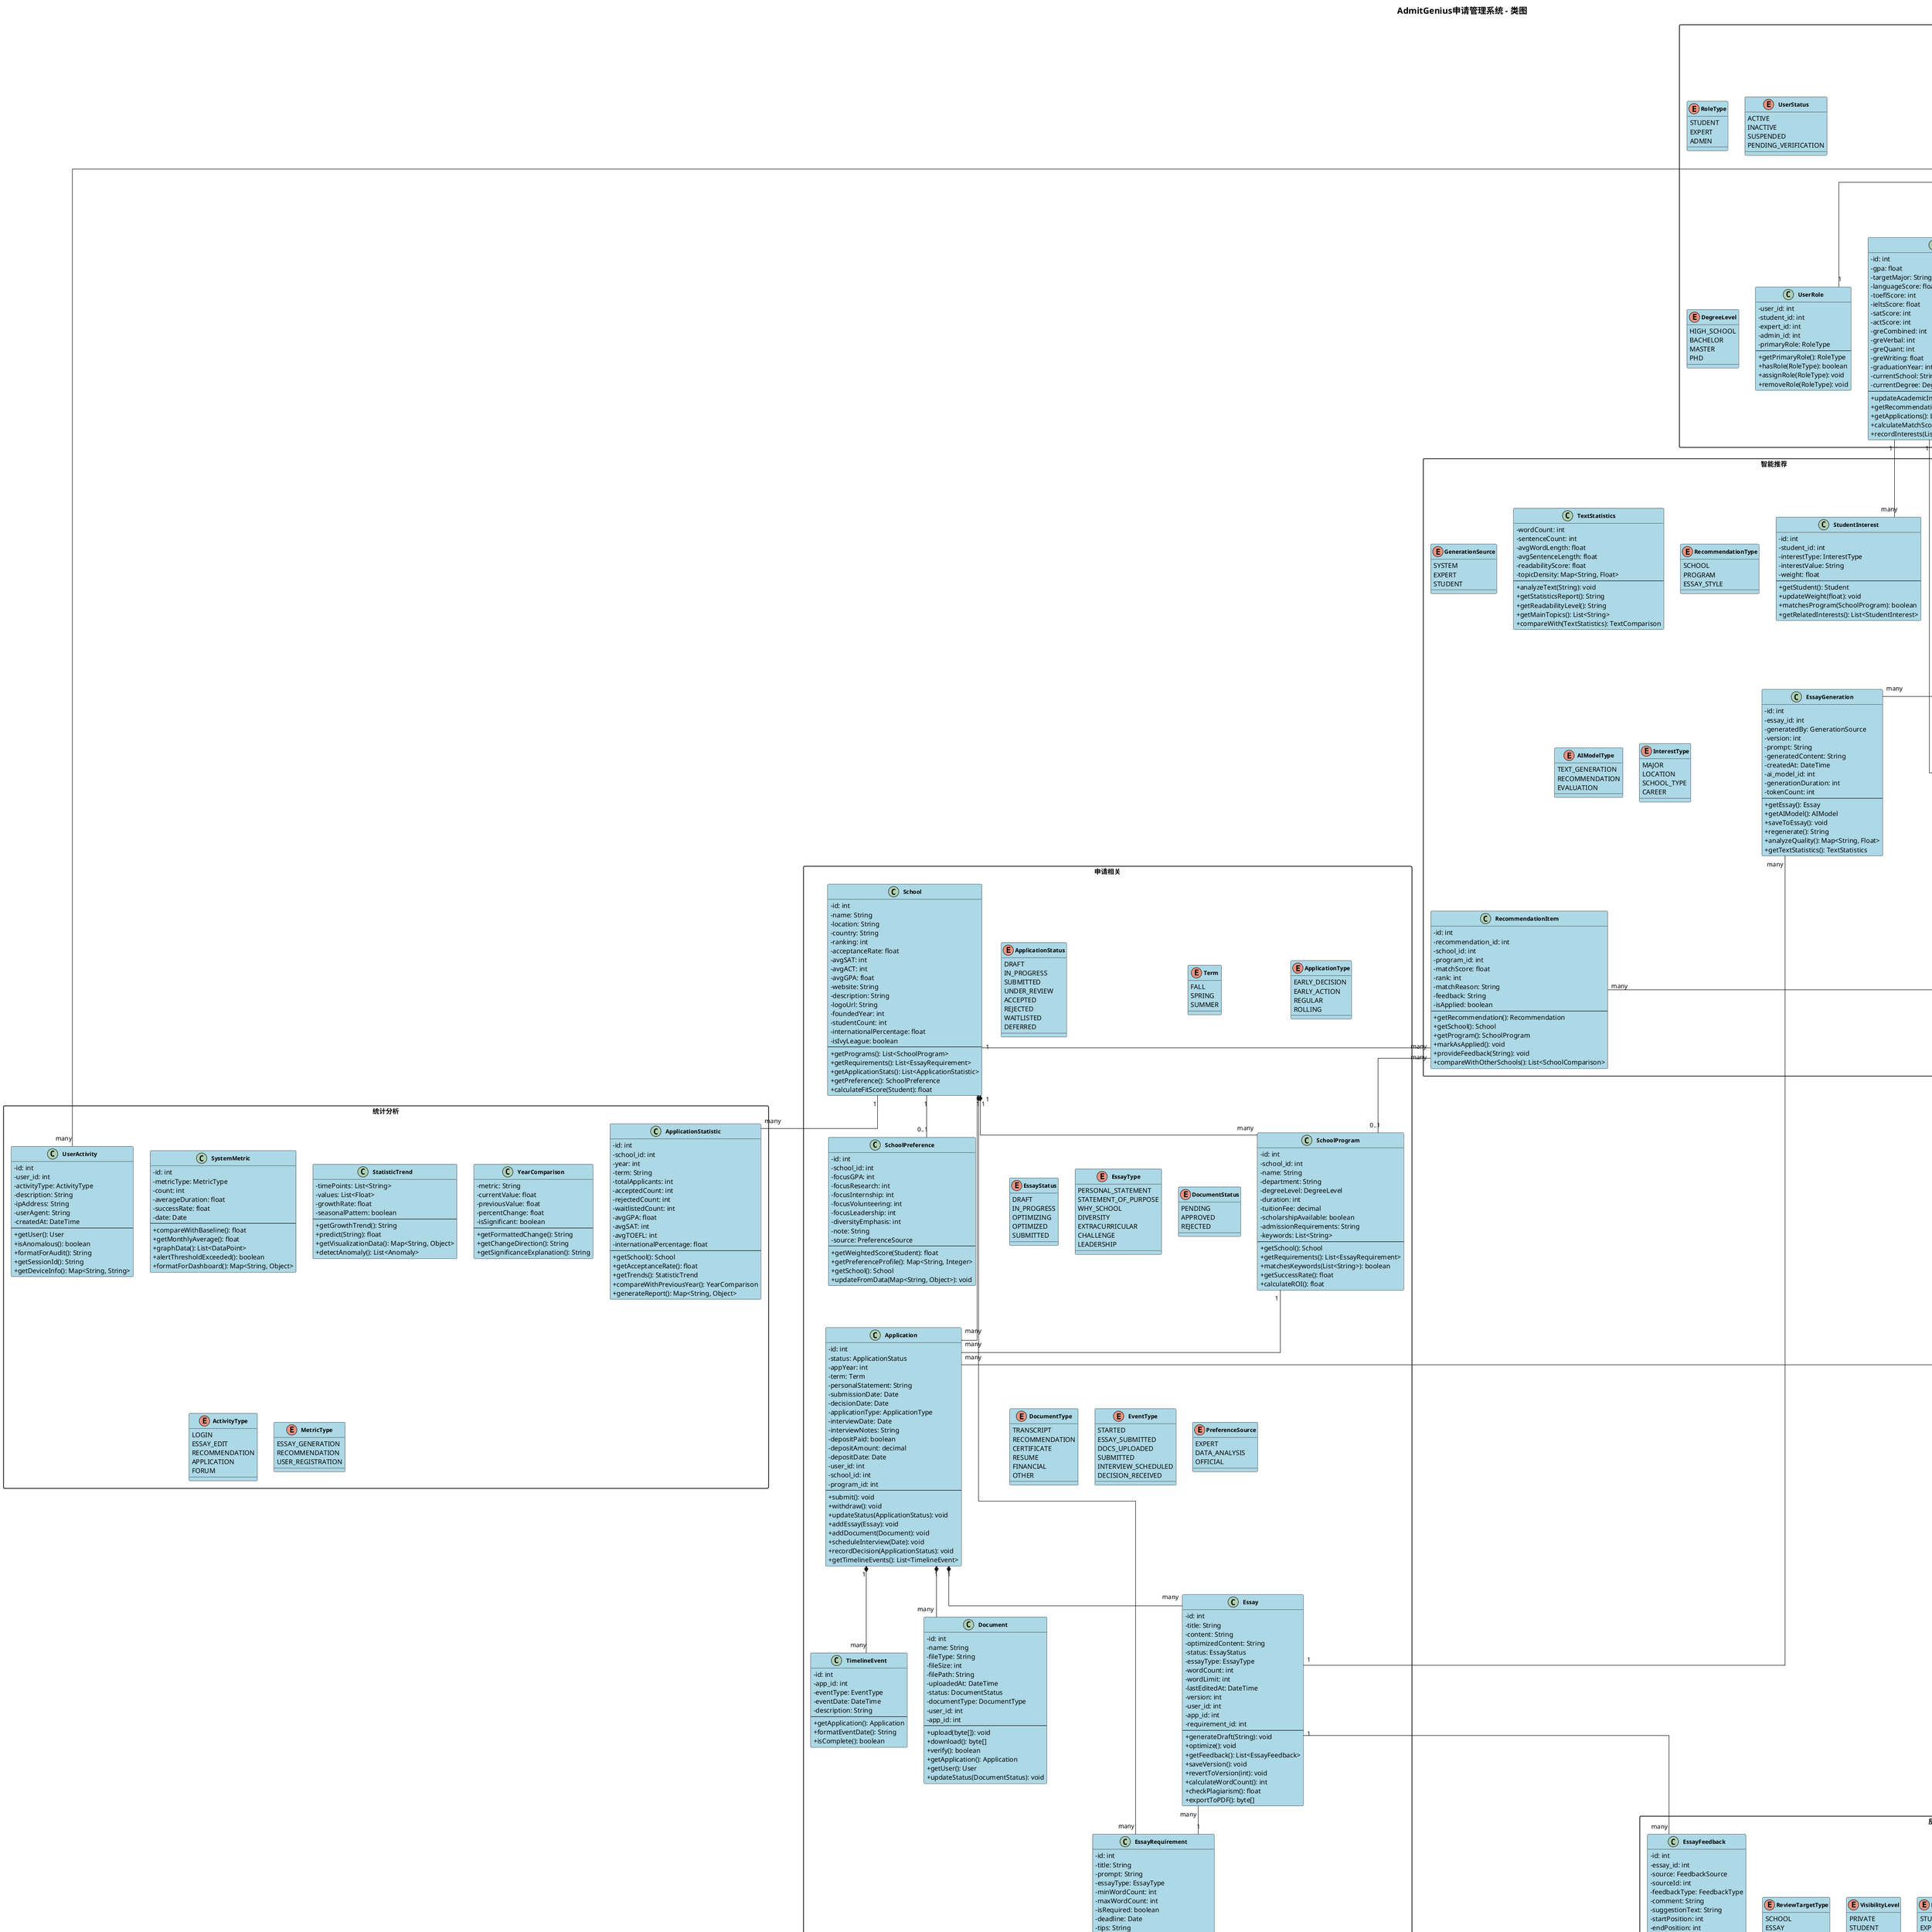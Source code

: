 @startuml AdmitGenius类图

' 设置样式
skinparam classAttributeIconSize 0
skinparam classFontStyle bold
skinparam classFontSize 12
skinparam classBackgroundColor LightBlue
skinparam classBorderColor Black
skinparam titleFontSize 18
skinparam titleFontStyle bold
skinparam linetype ortho
skinparam packageStyle rectangle

title AdmitGenius申请管理系统 - 类图

package "用户体系" {
  abstract class User {
    -id: int
    -email: String
    -password: String
    -fullName: String
    -phone: String
    -avatar: String
    -lastLoginAt: DateTime
    -status: UserStatus
    -createdAt: DateTime
    -updatedAt: DateTime
    --
    +register(): void
    +login(): AuthToken
    +resetPassword(): void
    +updateProfile(): void
    +getRoles(): List<Role>
    +isActive(): boolean
  }
  
  class Student {
    -id: int
    -gpa: float
    -targetMajor: String
    -languageScore: float
    -toeflScore: int
    -ieltsScore: float
    -satScore: int
    -actScore: int
    -greCombined: int
    -greVerbal: int
    -greQuant: int
    -greWriting: float
    -graduationYear: int
    -currentSchool: String
    -currentDegree: DegreeLevel
    --
    +updateAcademicInfo(): void
    +getRecommendations(): List<Recommendation>
    +getApplications(): List<Application>
    +calculateMatchScore(School): float
    +recordInterests(List<Interest>): void
  }
  
  class Expert {
    -id: int
    -institution: String
    -expertiseArea: String
    -title: String
    -bio: String
    -yearsOfExperience: int
    -ratingAvg: float
    -reviewCount: int
    -isVerified: boolean
    -verifiedAt: DateTime
    --
    +reviewEssay(Essay): EssayFeedback
    +reviewApplication(Application): String
    +provideSchoolInsights(School): SchoolPreference
    +getRating(): float
    +getCompletedReviews(): List<ExpertReview>
  }
  
  class Admin {
    -id: int
    -adminLevel: int
    -department: String
    -permissions: List<Permission>
    --
    +manageUsers(): void
    +approveExpert(Expert): void
    +manageSchoolData(): void
    +viewSystemMetrics(): Map<String, Object>
    +configureSystem(String, String): void
    +auditUserActivity(): List<Activity>
  }
  
  class UserRole {
    -user_id: int
    -student_id: int
    -expert_id: int
    -admin_id: int
    -primaryRole: RoleType
    --
    +getPrimaryRole(): RoleType
    +hasRole(RoleType): boolean
    +assignRole(RoleType): void
    +removeRole(RoleType): void
  }
  
  enum UserStatus {
    ACTIVE
    INACTIVE
    SUSPENDED
    PENDING_VERIFICATION
  }
  
  enum RoleType {
    STUDENT
    EXPERT
    ADMIN
  }
  
  enum DegreeLevel {
    HIGH_SCHOOL
    BACHELOR
    MASTER
    PHD
  }
}

package "申请相关" {
  class School {
    -id: int
    -name: String
    -location: String
    -country: String
    -ranking: int
    -acceptanceRate: float
    -avgSAT: int
    -avgACT: int
    -avgGPA: float
    -website: String
    -description: String
    -logoUrl: String
    -foundedYear: int
    -studentCount: int
    -internationalPercentage: float
    -isIvyLeague: boolean
    --
    +getPrograms(): List<SchoolProgram>
    +getRequirements(): List<EssayRequirement>
    +getApplicationStats(): List<ApplicationStatistic>
    +getPreference(): SchoolPreference
    +calculateFitScore(Student): float
  }
  
  class Application {
    -id: int
    -status: ApplicationStatus
    -appYear: int
    -term: Term
    -personalStatement: String
    -submissionDate: Date
    -decisionDate: Date
    -applicationType: ApplicationType
    -interviewDate: Date
    -interviewNotes: String
    -depositPaid: boolean
    -depositAmount: decimal
    -depositDate: Date
    -user_id: int
    -school_id: int
    -program_id: int
    --
    +submit(): void
    +withdraw(): void
    +updateStatus(ApplicationStatus): void
    +addEssay(Essay): void
    +addDocument(Document): void
    +scheduleInterview(Date): void
    +recordDecision(ApplicationStatus): void
    +getTimelineEvents(): List<TimelineEvent>
  }
  
  class Essay {
    -id: int
    -title: String
    -content: String
    -optimizedContent: String
    -status: EssayStatus
    -essayType: EssayType
    -wordCount: int
    -wordLimit: int
    -lastEditedAt: DateTime
    -version: int
    -user_id: int
    -app_id: int
    -requirement_id: int
    --
    +generateDraft(String): void
    +optimize(): void
    +getFeedback(): List<EssayFeedback>
    +saveVersion(): void
    +revertToVersion(int): void
    +calculateWordCount(): int
    +checkPlagiarism(): float
    +exportToPDF(): byte[]
  }
  
  class EssayRequirement {
    -id: int
    -title: String
    -prompt: String
    -essayType: EssayType
    -minWordCount: int
    -maxWordCount: int
    -isRequired: boolean
    -deadline: Date
    -tips: String
    -sampleCount: int
    -school_id: int
    -program_id: int
    --
    +getSamples(): List<Essay>
    +isWithinWordLimit(Essay): boolean
    +getSchool(): School
    +getProgram(): SchoolProgram
    +generatePromptSuggestion(): String
  }
  
  class SchoolProgram {
    -id: int
    -school_id: int
    -name: String
    -department: String
    -degreeLevel: DegreeLevel
    -duration: int
    -tuitionFee: decimal
    -scholarshipAvailable: boolean
    -admissionRequirements: String
    -keywords: List<String>
    --
    +getSchool(): School
    +getRequirements(): List<EssayRequirement>
    +matchesKeywords(List<String>): boolean
    +getSuccessRate(): float
    +calculateROI(): float
  }
  
  class SchoolPreference {
    -id: int
    -school_id: int
    -focusGPA: int
    -focusResearch: int
    -focusInternship: int
    -focusVolunteering: int
    -focusLeadership: int
    -diversityEmphasis: int
    -note: String
    -source: PreferenceSource
    --
    +getWeightedScore(Student): float
    +getPreferenceProfile(): Map<String, Integer>
    +getSchool(): School
    +updateFromData(Map<String, Object>): void
  }
  
  class Document {
    -id: int
    -name: String
    -fileType: String
    -fileSize: int
    -filePath: String
    -uploadedAt: DateTime
    -status: DocumentStatus
    -documentType: DocumentType
    -user_id: int
    -app_id: int
    --
    +upload(byte[]): void
    +download(): byte[]
    +verify(): boolean
    +getApplication(): Application
    +getUser(): User
    +updateStatus(DocumentStatus): void
  }
  
  class TimelineEvent {
    -id: int
    -app_id: int
    -eventType: EventType
    -eventDate: DateTime
    -description: String
    --
    +getApplication(): Application
    +formatEventDate(): String
    +isComplete(): boolean
  }
  
  enum ApplicationStatus {
    DRAFT
    IN_PROGRESS
    SUBMITTED
    UNDER_REVIEW
    ACCEPTED
    REJECTED
    WAITLISTED
    DEFERRED
  }
  
  enum Term {
    FALL
    SPRING
    SUMMER
  }
  
  enum ApplicationType {
    EARLY_DECISION
    EARLY_ACTION
    REGULAR
    ROLLING
  }
  
  enum EssayStatus {
    DRAFT
    IN_PROGRESS
    OPTIMIZING
    OPTIMIZED
    SUBMITTED
  }
  
  enum EssayType {
    PERSONAL_STATEMENT
    STATEMENT_OF_PURPOSE
    WHY_SCHOOL
    DIVERSITY
    EXTRACURRICULAR
    CHALLENGE
    LEADERSHIP
  }
  
  enum DocumentStatus {
    PENDING
    APPROVED
    REJECTED
  }
  
  enum DocumentType {
    TRANSCRIPT
    RECOMMENDATION
    CERTIFICATE
    RESUME
    FINANCIAL
    OTHER
  }
  
  enum EventType {
    STARTED
    ESSAY_SUBMITTED
    DOCS_UPLOADED
    SUBMITTED
    INTERVIEW_SCHEDULED
    DECISION_RECEIVED
  }
  
  enum PreferenceSource {
    EXPERT
    DATA_ANALYSIS
    OFFICIAL
  }
}

package "反馈与评价" {
  class ExpertReview {
    -id: int
    -expert_id: int
    -targetType: ReviewTargetType
    -targetId: int
    -rating: int
    -comment: String
    -approved: boolean
    -reviewedAt: DateTime
    -visibilityLevel: VisibilityLevel
    --
    +getExpert(): Expert
    +getTarget(): Object
    +isVisible(User): boolean
    +approve(): void
    +reject(): void
    +updateComment(String): void
  }
  
  class EssayFeedback {
    -id: int
    -essay_id: int
    -source: FeedbackSource
    -sourceId: int
    -feedbackType: FeedbackType
    -comment: String
    -suggestionText: String
    -startPosition: int
    -endPosition: int
    -createdAt: DateTime
    -isResolved: boolean
    --
    +getEssay(): Essay
    +getSource(): Object
    +applyFeedback(): void
    +markResolved(): void
    +getTextContext(): String
    +getAIAnalysis(): String
  }
  
  class UserRating {
    -id: int
    -rater_id: int
    -rated_id: int
    -targetType: RatingTargetType
    -ratingValue: float
    -comment: String
    -createdAt: DateTime
    --
    +getRater(): User
    +getRated(): Object
    +updateRating(float): void
    +isAnonymous(): boolean
    +getRatingMetrics(): Map<String, Float>
  }
  
  enum ReviewTargetType {
    SCHOOL
    ESSAY
    REQUIREMENT
  }
  
  enum VisibilityLevel {
    PRIVATE
    STUDENT
    PUBLIC
  }
  
  enum FeedbackSource {
    STUDENT
    EXPERT
    SYSTEM
  }
  
  enum FeedbackType {
    GRAMMAR
    STRUCTURE
    CONTENT
    STYLE
  }
  
  enum RatingTargetType {
    EXPERT
    SERVICE
  }
}

package "智能推荐" {
  class Recommendation {
    -id: int
    -student_id: int
    -createdAt: DateTime
    -modelVersion: String
    -inputSummary: String
    -recommendationType: RecommendationType
    -ai_model_id: int
    --
    +getStudent(): Student
    +getItems(): List<RecommendationItem>
    +getAIModel(): AIModel
    +generateExplanation(): String
    +exportToFormat(String): byte[]
    +applyFeedback(String): void
  }
  
  class RecommendationItem {
    -id: int
    -recommendation_id: int
    -school_id: int
    -program_id: int
    -matchScore: float
    -rank: int
    -matchReason: String
    -feedback: String
    -isApplied: boolean
    --
    +getRecommendation(): Recommendation
    +getSchool(): School
    +getProgram(): SchoolProgram
    +markAsApplied(): void
    +provideFeedback(String): void
    +compareWithOtherSchools(): List<SchoolComparison>
  }
  
  class EssayGeneration {
    -id: int
    -essay_id: int
    -generatedBy: GenerationSource
    -version: int
    -prompt: String
    -generatedContent: String
    -createdAt: DateTime
    -ai_model_id: int
    -generationDuration: int
    -tokenCount: int
    --
    +getEssay(): Essay
    +getAIModel(): AIModel
    +saveToEssay(): void
    +regenerate(): String
    +analyzeQuality(): Map<String, Float>
    +getTextStatistics(): TextStatistics
  }
  
  class AIModel {
    -id: int
    -name: String
    -modelType: AIModelType
    -provider: String
    -version: String
    -configuration: Map<String, Object>
    -performanceMetrics: Map<String, Float>
    -description: String
    -trainingDataSources: List<String>
    -createdAt: DateTime
    -lastUsedAt: DateTime
    -isActive: boolean
    --
    +generateText(String): String
    +generateRecommendation(Student): Recommendation
    +evaluateEssay(Essay): EssayFeedback
    +getPerformanceMetrics(): Map<String, Float>
    +updateConfiguration(Map<String, Object>): void
    +testAccuracy(): float
  }
  
  class StudentInterest {
    -id: int
    -student_id: int
    -interestType: InterestType
    -interestValue: String
    -weight: float
    --
    +getStudent(): Student
    +updateWeight(float): void
    +matchesProgram(SchoolProgram): boolean
    +getRelatedInterests(): List<StudentInterest>
  }
  
  class TextStatistics {
    -wordCount: int
    -sentenceCount: int
    -avgWordLength: float
    -avgSentenceLength: float
    -readabilityScore: float
    -topicDensity: Map<String, Float>
    --
    +analyzeText(String): void
    +getStatisticsReport(): String
    +getReadabilityLevel(): String
    +getMainTopics(): List<String>
    +compareWith(TextStatistics): TextComparison
  }
  
  enum RecommendationType {
    SCHOOL
    PROGRAM
    ESSAY_STYLE
  }
  
  enum GenerationSource {
    SYSTEM
    EXPERT
    STUDENT
  }
  
  enum AIModelType {
    TEXT_GENERATION
    RECOMMENDATION
    EVALUATION
  }
  
  enum InterestType {
    MAJOR
    LOCATION
    SCHOOL_TYPE
    CAREER
  }
}

package "社区交流" {
  class ForumPost {
    -id: int
    -user_id: int
    -title: String
    -content: String
    -postType: PostType
    -tags: List<String>
    -viewCount: int
    -likeCount: int
    -isAnonymous: boolean
    -isPinned: boolean
    -createdAt: DateTime
    -updatedAt: DateTime
    --
    +getAuthor(): User
    +getComments(): List<Comment>
    +addComment(Comment): void
    +like(): void
    +pin(): void
    +markAsHelpful(): void
    +getRelatedPosts(): List<ForumPost>
  }
  
  class Comment {
    -id: int
    -post_id: int
    -user_id: int
    -parent_id: int
    -content: String
    -likeCount: int
    -isAnonymous: boolean
    -isExpertResponse: boolean
    -createdAt: DateTime
    -updatedAt: DateTime
    --
    +getAuthor(): User
    +getPost(): ForumPost
    +getParentComment(): Comment
    +getReplies(): List<Comment>
    +like(): void
    +edit(String): void
    +markAsExpertResponse(): void
  }
  
  class UserNotification {
    -id: int
    -user_id: int
    -title: String
    -content: String
    -notificationType: NotificationType
    -relatedEntityType: String
    -relatedEntityId: int
    -isRead: boolean
    -createdAt: DateTime
    -readAt: DateTime
    --
    +getUser(): User
    +getRelatedEntity(): Object
    +markAsRead(): void
    +dismiss(): void
    +sendEmail(): void
    +sendPushNotification(): void
  }
  
  class Message {
    -id: int
    -sender_id: int
    -receiver_id: int
    -content: String
    -isRead: boolean
    -createdAt: DateTime
    -readAt: DateTime
    --
    +getSender(): User
    +getReceiver(): User
    +markAsRead(): void
    +reply(String): Message
    +isSystemMessage(): boolean
    +containsAttachment(): boolean
  }
  
  enum PostType {
    QUESTION
    EXPERIENCE
    NEWS
    DISCUSSION
  }
  
  enum NotificationType {
    SYSTEM
    APPLICATION
    ESSAY
    FORUM
    MESSAGE
  }
}

package "统计分析" {
  class ApplicationStatistic {
    -id: int
    -school_id: int
    -year: int
    -term: String
    -totalApplicants: int
    -acceptedCount: int
    -rejectedCount: int
    -waitlistedCount: int
    -avgGPA: float
    -avgSAT: int
    -avgTOEFL: int
    -internationalPercentage: float
    --
    +getSchool(): School
    +getAcceptanceRate(): float
    +getTrends(): StatisticTrend
    +compareWithPreviousYear(): YearComparison
    +generateReport(): Map<String, Object>
  }
  
  class UserActivity {
    -id: int
    -user_id: int
    -activityType: ActivityType
    -description: String
    -ipAddress: String
    -userAgent: String
    -createdAt: DateTime
    --
    +getUser(): User
    +isAnomalous(): boolean
    +formatForAudit(): String
    +getSessionId(): String
    +getDeviceInfo(): Map<String, String>
  }
  
  class SystemMetric {
    -id: int
    -metricType: MetricType
    -count: int
    -averageDuration: float
    -successRate: float
    -date: Date
    --
    +compareWithBaseline(): float
    +getMonthlyAverage(): float
    +graphData(): List<DataPoint>
    +alertThresholdExceeded(): boolean
    +formatForDashboard(): Map<String, Object>
  }
  
  class StatisticTrend {
    -timePoints: List<String>
    -values: List<Float>
    -growthRate: float
    -seasonalPattern: boolean
    --
    +getGrowthTrend(): String
    +predict(String): float
    +getVisualizationData(): Map<String, Object>
    +detectAnomaly(): List<Anomaly>
  }
  
  class YearComparison {
    -metric: String
    -currentValue: float
    -previousValue: float
    -percentChange: float
    -isSignificant: boolean
    --
    +getFormattedChange(): String
    +getChangeDirection(): String
    +getSignificanceExplanation(): String
  }
  
  enum ActivityType {
    LOGIN
    ESSAY_EDIT
    RECOMMENDATION
    APPLICATION
    FORUM
  }
  
  enum MetricType {
    ESSAY_GENERATION
    RECOMMENDATION
    USER_REGISTRATION
  }
}

package "系统管理" {
  class Configuration {
    -id: int
    -configKey: String
    -configValue: String
    -configType: ConfigType
    -description: String
    -lastUpdatedBy: int
    -updatedAt: DateTime
    --
    +getValue(): Object
    +setValue(Object): void
    +getUpdatedBy(): Admin
    +validateValue(): boolean
    +restoreDefault(): void
    +getHistory(): List<ConfigChange>
  }
  
  class Subscription {
    -id: int
    -user_id: int
    -planType: PlanType
    -startDate: Date
    -endDate: Date
    -paymentStatus: PaymentStatus
    -paymentAmount: decimal
    -renewalDate: Date
    --
    +getUser(): User
    +isActive(): boolean
    +getDaysRemaining(): int
    +renew(): boolean
    +upgrade(PlanType): void
    +cancel(): void
    +generateInvoice(): Invoice
  }
  
  class AuditLog {
    -id: int
    -user_id: int
    -action: String
    -entityType: String
    -entityId: int
    -oldValue: String
    -newValue: String
    -ipAddress: String
    -userAgent: String
    -createdAt: DateTime
    --
    +getUser(): User
    +formatForDisplay(): String
    +isWarningLevel(): boolean
    +relatedLogs(): List<AuditLog>
    +getChange(): Map<String, Change>
  }
  
  class Invoice {
    -id: int
    -user_id: int
    -subscription_id: int
    -amount: decimal
    -status: InvoiceStatus
    -dueDate: Date
    -paidDate: Date
    -currency: String
    --
    +getUser(): User
    +getSubscription(): Subscription
    +markAsPaid(): void
    +generatePDF(): byte[]
    +sendToUser(): void
  }
  
  enum ConfigType {
    SYSTEM
    SERVICE
    UI
  }
  
  enum PlanType {
    FREE
    BASIC
    PREMIUM
    ENTERPRISE
  }
  
  enum PaymentStatus {
    PENDING
    ACTIVE
    CANCELLED
    EXPIRED
  }
  
  enum InvoiceStatus {
    PENDING
    PAID
    OVERDUE
    CANCELLED
  }
}

' 关系定义
User <|-- Student
User <|-- Expert
User <|-- Admin
User "1" -- "1" UserRole

School "1" *-- "many" SchoolProgram
School "1" *-- "many" EssayRequirement
School "1" -- "0..1" SchoolPreference

User "1" -- "many" Application
School "1" -- "many" Application
SchoolProgram "1" -- "many" Application
Application "1" *-- "many" Essay
Application "1" *-- "many" Document
Application "1" *-- "many" TimelineEvent

Essay "1" -- "many" EssayFeedback
Essay "1" -- "many" EssayGeneration
Essay "many" -- "1" EssayRequirement

Expert "1" -- "many" ExpertReview
Expert "1" -- "many" UserRating

Student "1" -- "many" Recommendation
Student "1" -- "many" StudentInterest
Recommendation "1" *-- "many" RecommendationItem
RecommendationItem "many" -- "1" School
RecommendationItem "many" -- "0..1" SchoolProgram

AIModel "1" -- "many" Recommendation
AIModel "1" -- "many" EssayGeneration

User "1" -- "many" ForumPost
User "1" -- "many" Comment
ForumPost "1" *-- "many" Comment
Comment "0..1" *-- "many" Comment

User "1" -- "many" UserNotification
User "1" -- "many" Message
User "1" -- "many" Subscription

School "1" -- "many" ApplicationStatistic
User "1" -- "many" UserActivity

Admin "1" -- "many" Configuration
Admin "1" -- "many" AuditLog
Subscription "1" -- "many" Invoice

@enduml 